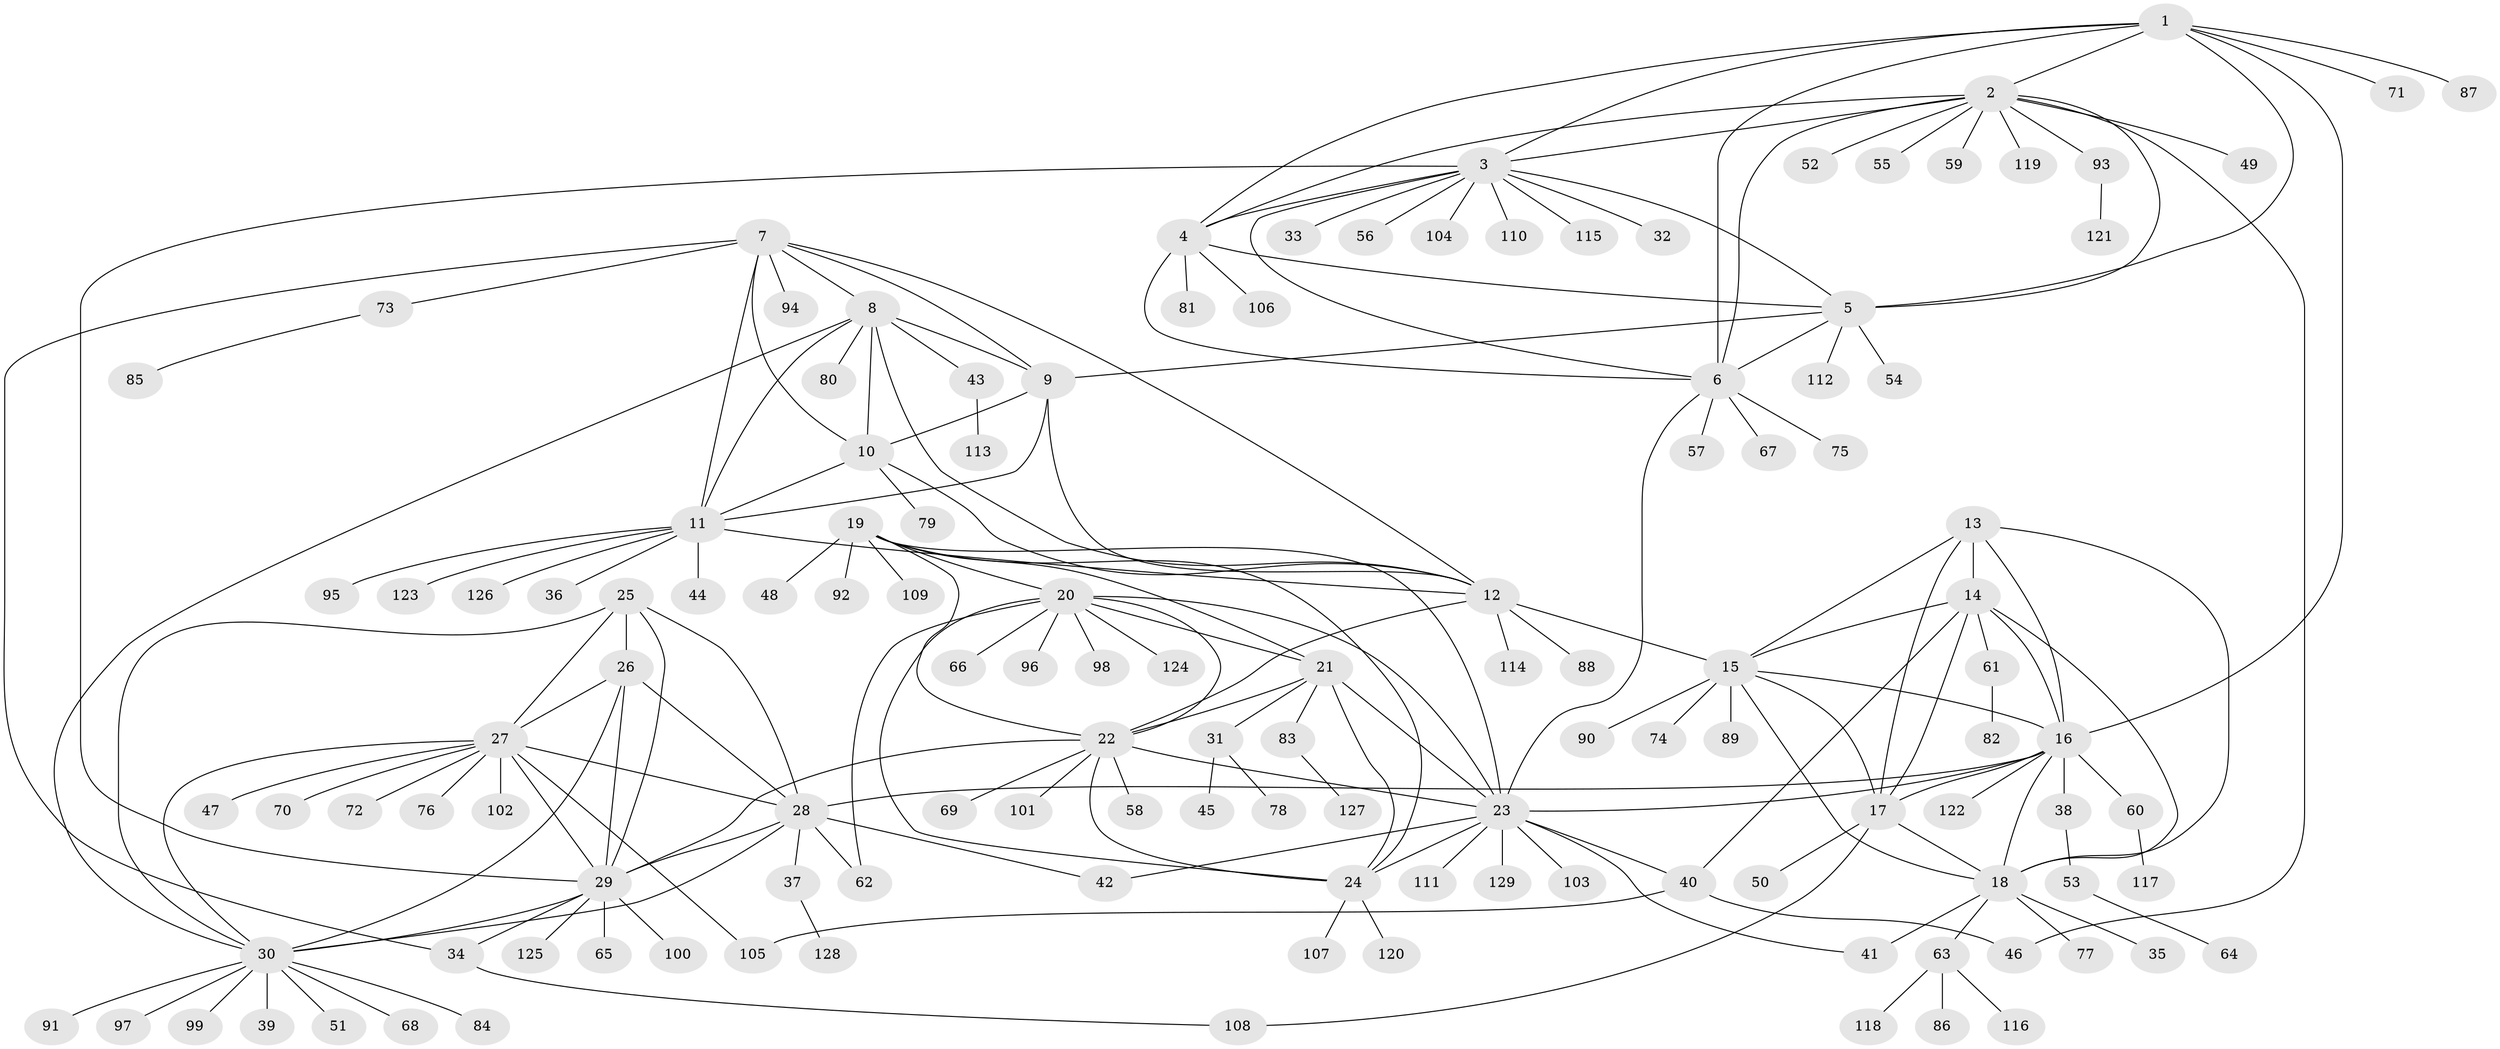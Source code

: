 // Generated by graph-tools (version 1.1) at 2025/15/03/09/25 04:15:43]
// undirected, 129 vertices, 192 edges
graph export_dot {
graph [start="1"]
  node [color=gray90,style=filled];
  1;
  2;
  3;
  4;
  5;
  6;
  7;
  8;
  9;
  10;
  11;
  12;
  13;
  14;
  15;
  16;
  17;
  18;
  19;
  20;
  21;
  22;
  23;
  24;
  25;
  26;
  27;
  28;
  29;
  30;
  31;
  32;
  33;
  34;
  35;
  36;
  37;
  38;
  39;
  40;
  41;
  42;
  43;
  44;
  45;
  46;
  47;
  48;
  49;
  50;
  51;
  52;
  53;
  54;
  55;
  56;
  57;
  58;
  59;
  60;
  61;
  62;
  63;
  64;
  65;
  66;
  67;
  68;
  69;
  70;
  71;
  72;
  73;
  74;
  75;
  76;
  77;
  78;
  79;
  80;
  81;
  82;
  83;
  84;
  85;
  86;
  87;
  88;
  89;
  90;
  91;
  92;
  93;
  94;
  95;
  96;
  97;
  98;
  99;
  100;
  101;
  102;
  103;
  104;
  105;
  106;
  107;
  108;
  109;
  110;
  111;
  112;
  113;
  114;
  115;
  116;
  117;
  118;
  119;
  120;
  121;
  122;
  123;
  124;
  125;
  126;
  127;
  128;
  129;
  1 -- 2;
  1 -- 3;
  1 -- 4;
  1 -- 5;
  1 -- 6;
  1 -- 16;
  1 -- 71;
  1 -- 87;
  2 -- 3;
  2 -- 4;
  2 -- 5;
  2 -- 6;
  2 -- 46;
  2 -- 49;
  2 -- 52;
  2 -- 55;
  2 -- 59;
  2 -- 93;
  2 -- 119;
  3 -- 4;
  3 -- 5;
  3 -- 6;
  3 -- 29;
  3 -- 32;
  3 -- 33;
  3 -- 56;
  3 -- 104;
  3 -- 110;
  3 -- 115;
  4 -- 5;
  4 -- 6;
  4 -- 81;
  4 -- 106;
  5 -- 6;
  5 -- 9;
  5 -- 54;
  5 -- 112;
  6 -- 23;
  6 -- 57;
  6 -- 67;
  6 -- 75;
  7 -- 8;
  7 -- 9;
  7 -- 10;
  7 -- 11;
  7 -- 12;
  7 -- 34;
  7 -- 73;
  7 -- 94;
  8 -- 9;
  8 -- 10;
  8 -- 11;
  8 -- 12;
  8 -- 30;
  8 -- 43;
  8 -- 80;
  9 -- 10;
  9 -- 11;
  9 -- 12;
  10 -- 11;
  10 -- 12;
  10 -- 79;
  11 -- 12;
  11 -- 36;
  11 -- 44;
  11 -- 95;
  11 -- 123;
  11 -- 126;
  12 -- 15;
  12 -- 22;
  12 -- 88;
  12 -- 114;
  13 -- 14;
  13 -- 15;
  13 -- 16;
  13 -- 17;
  13 -- 18;
  14 -- 15;
  14 -- 16;
  14 -- 17;
  14 -- 18;
  14 -- 40;
  14 -- 61;
  15 -- 16;
  15 -- 17;
  15 -- 18;
  15 -- 74;
  15 -- 89;
  15 -- 90;
  16 -- 17;
  16 -- 18;
  16 -- 23;
  16 -- 28;
  16 -- 38;
  16 -- 60;
  16 -- 122;
  17 -- 18;
  17 -- 50;
  17 -- 108;
  18 -- 35;
  18 -- 41;
  18 -- 63;
  18 -- 77;
  19 -- 20;
  19 -- 21;
  19 -- 22;
  19 -- 23;
  19 -- 24;
  19 -- 48;
  19 -- 92;
  19 -- 109;
  20 -- 21;
  20 -- 22;
  20 -- 23;
  20 -- 24;
  20 -- 62;
  20 -- 66;
  20 -- 96;
  20 -- 98;
  20 -- 124;
  21 -- 22;
  21 -- 23;
  21 -- 24;
  21 -- 31;
  21 -- 83;
  22 -- 23;
  22 -- 24;
  22 -- 29;
  22 -- 58;
  22 -- 69;
  22 -- 101;
  23 -- 24;
  23 -- 40;
  23 -- 41;
  23 -- 42;
  23 -- 103;
  23 -- 111;
  23 -- 129;
  24 -- 107;
  24 -- 120;
  25 -- 26;
  25 -- 27;
  25 -- 28;
  25 -- 29;
  25 -- 30;
  26 -- 27;
  26 -- 28;
  26 -- 29;
  26 -- 30;
  27 -- 28;
  27 -- 29;
  27 -- 30;
  27 -- 47;
  27 -- 70;
  27 -- 72;
  27 -- 76;
  27 -- 102;
  27 -- 105;
  28 -- 29;
  28 -- 30;
  28 -- 37;
  28 -- 42;
  28 -- 62;
  29 -- 30;
  29 -- 34;
  29 -- 65;
  29 -- 100;
  29 -- 125;
  30 -- 39;
  30 -- 51;
  30 -- 68;
  30 -- 84;
  30 -- 91;
  30 -- 97;
  30 -- 99;
  31 -- 45;
  31 -- 78;
  34 -- 108;
  37 -- 128;
  38 -- 53;
  40 -- 46;
  40 -- 105;
  43 -- 113;
  53 -- 64;
  60 -- 117;
  61 -- 82;
  63 -- 86;
  63 -- 116;
  63 -- 118;
  73 -- 85;
  83 -- 127;
  93 -- 121;
}
